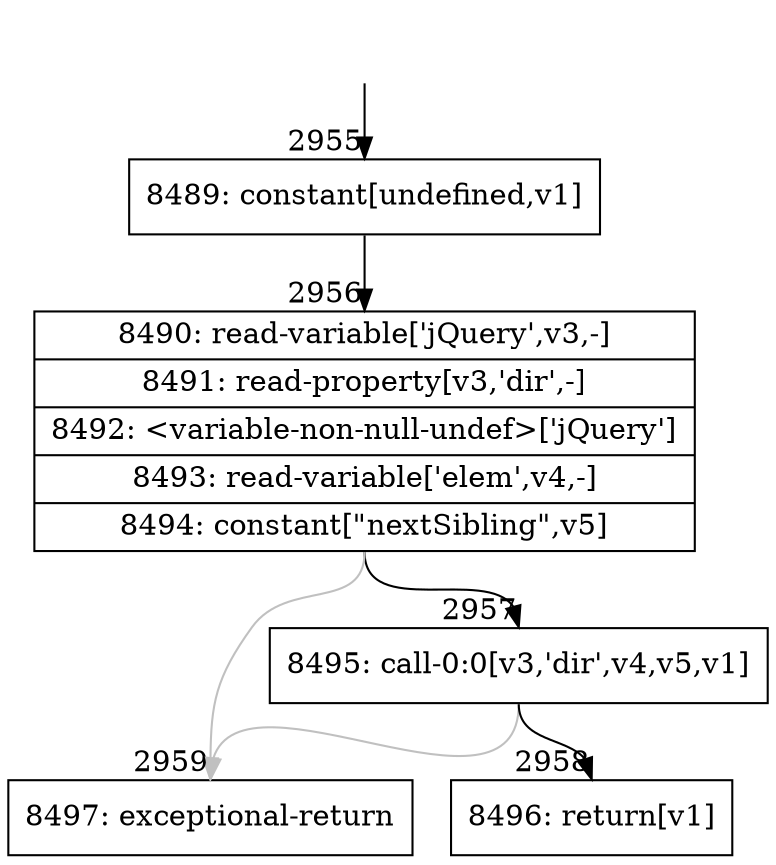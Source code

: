 digraph {
rankdir="TD"
BB_entry190[shape=none,label=""];
BB_entry190 -> BB2955 [tailport=s, headport=n, headlabel="    2955"]
BB2955 [shape=record label="{8489: constant[undefined,v1]}" ] 
BB2955 -> BB2956 [tailport=s, headport=n, headlabel="      2956"]
BB2956 [shape=record label="{8490: read-variable['jQuery',v3,-]|8491: read-property[v3,'dir',-]|8492: \<variable-non-null-undef\>['jQuery']|8493: read-variable['elem',v4,-]|8494: constant[\"nextSibling\",v5]}" ] 
BB2956 -> BB2957 [tailport=s, headport=n, headlabel="      2957"]
BB2956 -> BB2959 [tailport=s, headport=n, color=gray, headlabel="      2959"]
BB2957 [shape=record label="{8495: call-0:0[v3,'dir',v4,v5,v1]}" ] 
BB2957 -> BB2958 [tailport=s, headport=n, headlabel="      2958"]
BB2957 -> BB2959 [tailport=s, headport=n, color=gray]
BB2958 [shape=record label="{8496: return[v1]}" ] 
BB2959 [shape=record label="{8497: exceptional-return}" ] 
}
